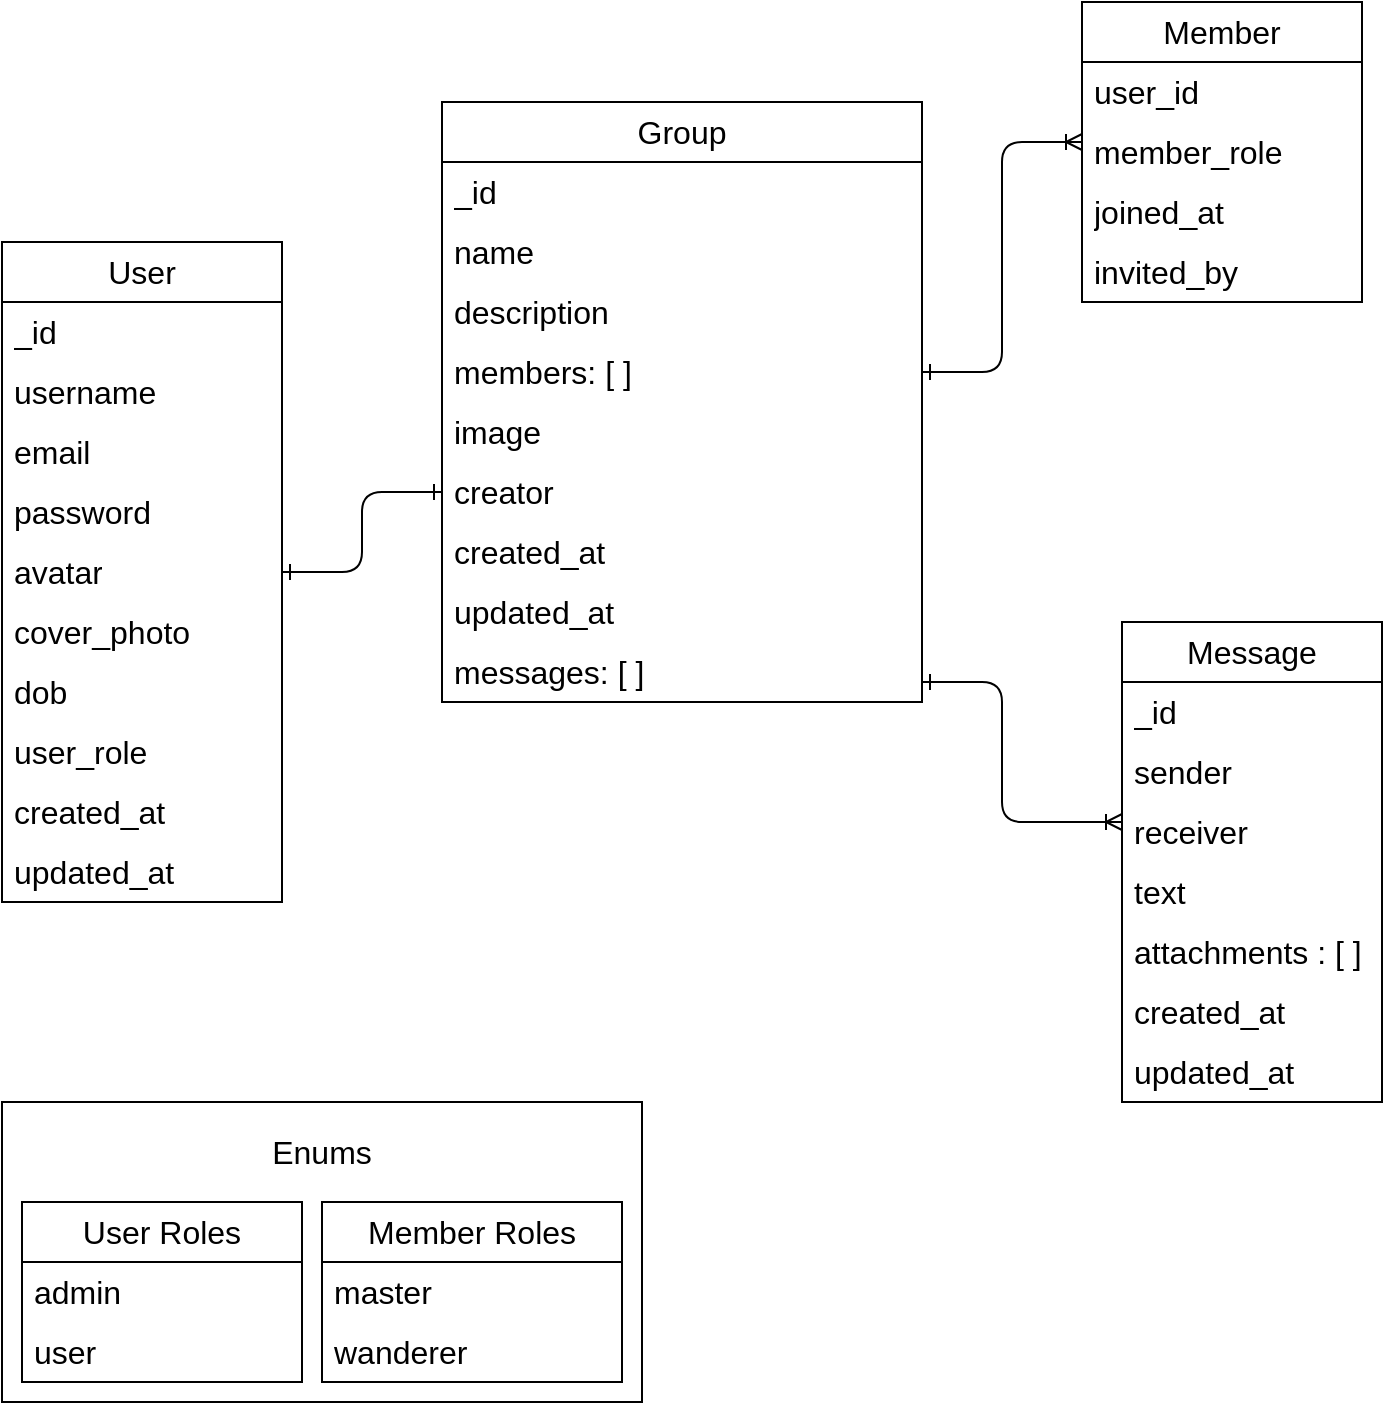 <mxfile>
    <diagram id="PRSHGD-ktHSKCsaDY_uj" name="Page-1">
        <mxGraphModel dx="1320" dy="916" grid="1" gridSize="10" guides="1" tooltips="1" connect="1" arrows="1" fold="1" page="1" pageScale="1" pageWidth="850" pageHeight="1100" math="0" shadow="0">
            <root>
                <mxCell id="0"/>
                <mxCell id="1" parent="0"/>
                <mxCell id="84" style="html=1;fontSize=16;fontColor=default;startArrow=ERone;startFill=0;endArrow=ERone;endFill=0;elbow=vertical;edgeStyle=orthogonalEdgeStyle;" parent="1" source="5" target="76" edge="1">
                    <mxGeometry relative="1" as="geometry"/>
                </mxCell>
                <mxCell id="5" value="User" style="swimlane;fontStyle=0;childLayout=stackLayout;horizontal=1;startSize=30;horizontalStack=0;resizeParent=1;resizeParentMax=0;resizeLast=0;collapsible=1;marginBottom=0;whiteSpace=wrap;html=1;fontSize=16;swimlaneLine=1;" parent="1" vertex="1">
                    <mxGeometry x="20" y="190" width="140" height="330" as="geometry">
                        <mxRectangle x="540" y="150" width="80" height="40" as="alternateBounds"/>
                    </mxGeometry>
                </mxCell>
                <mxCell id="6" value="_id" style="text;strokeColor=none;fillColor=none;align=left;verticalAlign=middle;spacingLeft=4;spacingRight=4;overflow=hidden;points=[[0,0.5],[1,0.5]];portConstraint=eastwest;rotatable=0;whiteSpace=wrap;html=1;fontSize=16;" parent="5" vertex="1">
                    <mxGeometry y="30" width="140" height="30" as="geometry"/>
                </mxCell>
                <mxCell id="25" value="username" style="text;strokeColor=none;fillColor=none;align=left;verticalAlign=middle;spacingLeft=4;spacingRight=4;overflow=hidden;points=[[0,0.5],[1,0.5]];portConstraint=eastwest;rotatable=0;whiteSpace=wrap;html=1;fontSize=16;" parent="5" vertex="1">
                    <mxGeometry y="60" width="140" height="30" as="geometry"/>
                </mxCell>
                <mxCell id="7" value="email" style="text;strokeColor=none;fillColor=none;align=left;verticalAlign=middle;spacingLeft=4;spacingRight=4;overflow=hidden;points=[[0,0.5],[1,0.5]];portConstraint=eastwest;rotatable=0;whiteSpace=wrap;html=1;fontSize=16;" parent="5" vertex="1">
                    <mxGeometry y="90" width="140" height="30" as="geometry"/>
                </mxCell>
                <mxCell id="8" value="password" style="text;strokeColor=none;fillColor=none;align=left;verticalAlign=middle;spacingLeft=4;spacingRight=4;overflow=hidden;points=[[0,0.5],[1,0.5]];portConstraint=eastwest;rotatable=0;whiteSpace=wrap;html=1;fontSize=16;" parent="5" vertex="1">
                    <mxGeometry y="120" width="140" height="30" as="geometry"/>
                </mxCell>
                <mxCell id="11" value="avatar" style="text;strokeColor=none;fillColor=none;align=left;verticalAlign=middle;spacingLeft=4;spacingRight=4;overflow=hidden;points=[[0,0.5],[1,0.5]];portConstraint=eastwest;rotatable=0;whiteSpace=wrap;html=1;fontSize=16;" parent="5" vertex="1">
                    <mxGeometry y="150" width="140" height="30" as="geometry"/>
                </mxCell>
                <mxCell id="31" value="cover_photo" style="text;strokeColor=none;fillColor=none;align=left;verticalAlign=middle;spacingLeft=4;spacingRight=4;overflow=hidden;points=[[0,0.5],[1,0.5]];portConstraint=eastwest;rotatable=0;whiteSpace=wrap;html=1;fontSize=16;" parent="5" vertex="1">
                    <mxGeometry y="180" width="140" height="30" as="geometry"/>
                </mxCell>
                <mxCell id="32" value="dob" style="text;strokeColor=none;fillColor=none;align=left;verticalAlign=middle;spacingLeft=4;spacingRight=4;overflow=hidden;points=[[0,0.5],[1,0.5]];portConstraint=eastwest;rotatable=0;whiteSpace=wrap;html=1;fontSize=16;" parent="5" vertex="1">
                    <mxGeometry y="210" width="140" height="30" as="geometry"/>
                </mxCell>
                <mxCell id="53" value="user_role" style="text;strokeColor=none;fillColor=none;align=left;verticalAlign=middle;spacingLeft=4;spacingRight=4;overflow=hidden;points=[[0,0.5],[1,0.5]];portConstraint=eastwest;rotatable=0;whiteSpace=wrap;html=1;fontSize=16;" parent="5" vertex="1">
                    <mxGeometry y="240" width="140" height="30" as="geometry"/>
                </mxCell>
                <mxCell id="95" value="created_at" style="text;strokeColor=none;fillColor=none;align=left;verticalAlign=middle;spacingLeft=4;spacingRight=4;overflow=hidden;points=[[0,0.5],[1,0.5]];portConstraint=eastwest;rotatable=0;whiteSpace=wrap;html=1;fontSize=16;" parent="5" vertex="1">
                    <mxGeometry y="270" width="140" height="30" as="geometry"/>
                </mxCell>
                <mxCell id="96" value="updated_at" style="text;strokeColor=none;fillColor=none;align=left;verticalAlign=middle;spacingLeft=4;spacingRight=4;overflow=hidden;points=[[0,0.5],[1,0.5]];portConstraint=eastwest;rotatable=0;whiteSpace=wrap;html=1;fontSize=16;" parent="5" vertex="1">
                    <mxGeometry y="300" width="140" height="30" as="geometry"/>
                </mxCell>
                <mxCell id="27" value="Group" style="swimlane;fontStyle=0;childLayout=stackLayout;horizontal=1;startSize=30;horizontalStack=0;resizeParent=1;resizeParentMax=0;resizeLast=0;collapsible=1;marginBottom=0;whiteSpace=wrap;html=1;fontSize=16;" parent="1" vertex="1">
                    <mxGeometry x="240" y="120" width="240" height="300" as="geometry"/>
                </mxCell>
                <mxCell id="28" value="_id" style="text;strokeColor=none;fillColor=none;align=left;verticalAlign=middle;spacingLeft=4;spacingRight=4;overflow=hidden;points=[[0,0.5],[1,0.5]];portConstraint=eastwest;rotatable=0;whiteSpace=wrap;html=1;fontSize=16;" parent="27" vertex="1">
                    <mxGeometry y="30" width="240" height="30" as="geometry"/>
                </mxCell>
                <mxCell id="30" value="name" style="text;strokeColor=none;fillColor=none;align=left;verticalAlign=middle;spacingLeft=4;spacingRight=4;overflow=hidden;points=[[0,0.5],[1,0.5]];portConstraint=eastwest;rotatable=0;whiteSpace=wrap;html=1;fontSize=16;" parent="27" vertex="1">
                    <mxGeometry y="60" width="240" height="30" as="geometry"/>
                </mxCell>
                <mxCell id="107" value="description" style="text;strokeColor=none;fillColor=none;align=left;verticalAlign=middle;spacingLeft=4;spacingRight=4;overflow=hidden;points=[[0,0.5],[1,0.5]];portConstraint=eastwest;rotatable=0;whiteSpace=wrap;html=1;fontSize=16;" parent="27" vertex="1">
                    <mxGeometry y="90" width="240" height="30" as="geometry"/>
                </mxCell>
                <mxCell id="29" value="members: [ ]" style="text;strokeColor=none;fillColor=none;align=left;verticalAlign=middle;spacingLeft=4;spacingRight=4;overflow=hidden;points=[[0,0.5],[1,0.5]];portConstraint=eastwest;rotatable=0;whiteSpace=wrap;html=1;fontSize=16;" parent="27" vertex="1">
                    <mxGeometry y="120" width="240" height="30" as="geometry"/>
                </mxCell>
                <mxCell id="34" value="image" style="text;strokeColor=none;fillColor=none;align=left;verticalAlign=middle;spacingLeft=4;spacingRight=4;overflow=hidden;points=[[0,0.5],[1,0.5]];portConstraint=eastwest;rotatable=0;whiteSpace=wrap;html=1;fontSize=16;" parent="27" vertex="1">
                    <mxGeometry y="150" width="240" height="30" as="geometry"/>
                </mxCell>
                <mxCell id="76" value="creator" style="text;strokeColor=none;fillColor=none;align=left;verticalAlign=middle;spacingLeft=4;spacingRight=4;overflow=hidden;points=[[0,0.5],[1,0.5]];portConstraint=eastwest;rotatable=0;whiteSpace=wrap;html=1;fontSize=16;" parent="27" vertex="1">
                    <mxGeometry y="180" width="240" height="30" as="geometry"/>
                </mxCell>
                <mxCell id="101" value="created_at" style="text;strokeColor=none;fillColor=none;align=left;verticalAlign=middle;spacingLeft=4;spacingRight=4;overflow=hidden;points=[[0,0.5],[1,0.5]];portConstraint=eastwest;rotatable=0;whiteSpace=wrap;html=1;fontSize=16;" parent="27" vertex="1">
                    <mxGeometry y="210" width="240" height="30" as="geometry"/>
                </mxCell>
                <mxCell id="102" value="updated_at" style="text;strokeColor=none;fillColor=none;align=left;verticalAlign=middle;spacingLeft=4;spacingRight=4;overflow=hidden;points=[[0,0.5],[1,0.5]];portConstraint=eastwest;rotatable=0;whiteSpace=wrap;html=1;fontSize=16;" parent="27" vertex="1">
                    <mxGeometry y="240" width="240" height="30" as="geometry"/>
                </mxCell>
                <mxCell id="108" value="messages: [ ]" style="text;strokeColor=none;fillColor=none;align=left;verticalAlign=middle;spacingLeft=4;spacingRight=4;overflow=hidden;points=[[0,0.5],[1,0.5]];portConstraint=eastwest;rotatable=0;whiteSpace=wrap;html=1;fontSize=16;" parent="27" vertex="1">
                    <mxGeometry y="270" width="240" height="30" as="geometry"/>
                </mxCell>
                <mxCell id="61" value="" style="group" parent="1" vertex="1" connectable="0">
                    <mxGeometry x="20" y="620" width="320" height="150" as="geometry"/>
                </mxCell>
                <mxCell id="59" value="" style="group" parent="61" vertex="1" connectable="0">
                    <mxGeometry width="320" height="150" as="geometry"/>
                </mxCell>
                <mxCell id="57" value="" style="rounded=0;whiteSpace=wrap;html=1;fontSize=16;fontColor=default;fillColor=none;" parent="59" vertex="1">
                    <mxGeometry width="320" height="150" as="geometry"/>
                </mxCell>
                <mxCell id="56" value="Enums" style="text;html=1;strokeColor=none;fillColor=none;align=center;verticalAlign=middle;whiteSpace=wrap;rounded=0;fontSize=16;fontColor=default;" parent="59" vertex="1">
                    <mxGeometry x="115" y="10" width="90" height="30" as="geometry"/>
                </mxCell>
                <mxCell id="13" value="Member Roles" style="swimlane;fontStyle=0;childLayout=stackLayout;horizontal=1;startSize=30;horizontalStack=0;resizeParent=1;resizeParentMax=0;resizeLast=0;collapsible=1;marginBottom=0;whiteSpace=wrap;html=1;fontSize=16;swimlaneLine=1;" parent="61" vertex="1">
                    <mxGeometry x="160" y="50" width="150" height="90" as="geometry">
                        <mxRectangle x="540" y="150" width="80" height="40" as="alternateBounds"/>
                    </mxGeometry>
                </mxCell>
                <mxCell id="14" value="master" style="text;strokeColor=none;fillColor=none;align=left;verticalAlign=middle;spacingLeft=4;spacingRight=4;overflow=hidden;points=[[0,0.5],[1,0.5]];portConstraint=eastwest;rotatable=0;whiteSpace=wrap;html=1;fontSize=16;" parent="13" vertex="1">
                    <mxGeometry y="30" width="150" height="30" as="geometry"/>
                </mxCell>
                <mxCell id="26" value="wanderer" style="text;strokeColor=none;fillColor=none;align=left;verticalAlign=middle;spacingLeft=4;spacingRight=4;overflow=hidden;points=[[0,0.5],[1,0.5]];portConstraint=eastwest;rotatable=0;whiteSpace=wrap;html=1;fontSize=16;" parent="13" vertex="1">
                    <mxGeometry y="60" width="150" height="30" as="geometry"/>
                </mxCell>
                <mxCell id="48" value="User Roles" style="swimlane;fontStyle=0;childLayout=stackLayout;horizontal=1;startSize=30;horizontalStack=0;resizeParent=1;resizeParentMax=0;resizeLast=0;collapsible=1;marginBottom=0;whiteSpace=wrap;html=1;fontSize=16;" parent="61" vertex="1">
                    <mxGeometry x="10" y="50" width="140" height="90" as="geometry">
                        <mxRectangle x="-170" y="360" width="120" height="30" as="alternateBounds"/>
                    </mxGeometry>
                </mxCell>
                <mxCell id="52" value="admin" style="text;strokeColor=none;fillColor=none;align=left;verticalAlign=middle;spacingLeft=4;spacingRight=4;overflow=hidden;points=[[0,0.5],[1,0.5]];portConstraint=eastwest;rotatable=0;whiteSpace=wrap;html=1;fontSize=16;" parent="48" vertex="1">
                    <mxGeometry y="30" width="140" height="30" as="geometry"/>
                </mxCell>
                <mxCell id="51" value="user" style="text;strokeColor=none;fillColor=none;align=left;verticalAlign=middle;spacingLeft=4;spacingRight=4;overflow=hidden;points=[[0,0.5],[1,0.5]];portConstraint=eastwest;rotatable=0;whiteSpace=wrap;html=1;fontSize=16;" parent="48" vertex="1">
                    <mxGeometry y="60" width="140" height="30" as="geometry"/>
                </mxCell>
                <mxCell id="67" value="Message" style="swimlane;fontStyle=0;childLayout=stackLayout;horizontal=1;startSize=30;horizontalStack=0;resizeParent=1;resizeParentMax=0;resizeLast=0;collapsible=1;marginBottom=0;whiteSpace=wrap;html=1;fontSize=16;fontColor=default;fillColor=none;" parent="1" vertex="1">
                    <mxGeometry x="580" y="380" width="130" height="240" as="geometry"/>
                </mxCell>
                <mxCell id="68" value="_id" style="text;strokeColor=none;fillColor=none;align=left;verticalAlign=middle;spacingLeft=4;spacingRight=4;overflow=hidden;points=[[0,0.5],[1,0.5]];portConstraint=eastwest;rotatable=0;whiteSpace=wrap;html=1;fontSize=16;fontColor=default;" parent="67" vertex="1">
                    <mxGeometry y="30" width="130" height="30" as="geometry"/>
                </mxCell>
                <mxCell id="69" value="sender" style="text;strokeColor=none;fillColor=none;align=left;verticalAlign=middle;spacingLeft=4;spacingRight=4;overflow=hidden;points=[[0,0.5],[1,0.5]];portConstraint=eastwest;rotatable=0;whiteSpace=wrap;html=1;fontSize=16;fontColor=default;" parent="67" vertex="1">
                    <mxGeometry y="60" width="130" height="30" as="geometry"/>
                </mxCell>
                <mxCell id="70" value="receiver" style="text;strokeColor=none;fillColor=none;align=left;verticalAlign=middle;spacingLeft=4;spacingRight=4;overflow=hidden;points=[[0,0.5],[1,0.5]];portConstraint=eastwest;rotatable=0;whiteSpace=wrap;html=1;fontSize=16;fontColor=default;" parent="67" vertex="1">
                    <mxGeometry y="90" width="130" height="30" as="geometry"/>
                </mxCell>
                <mxCell id="71" value="text" style="text;strokeColor=none;fillColor=none;align=left;verticalAlign=middle;spacingLeft=4;spacingRight=4;overflow=hidden;points=[[0,0.5],[1,0.5]];portConstraint=eastwest;rotatable=0;whiteSpace=wrap;html=1;fontSize=16;fontColor=default;" parent="67" vertex="1">
                    <mxGeometry y="120" width="130" height="30" as="geometry"/>
                </mxCell>
                <mxCell id="104" value="attachments : [ ]" style="text;strokeColor=none;fillColor=none;align=left;verticalAlign=middle;spacingLeft=4;spacingRight=4;overflow=hidden;points=[[0,0.5],[1,0.5]];portConstraint=eastwest;rotatable=0;whiteSpace=wrap;html=1;fontSize=16;fontColor=default;" parent="67" vertex="1">
                    <mxGeometry y="150" width="130" height="30" as="geometry"/>
                </mxCell>
                <mxCell id="93" value="created_at" style="text;strokeColor=none;fillColor=none;align=left;verticalAlign=middle;spacingLeft=4;spacingRight=4;overflow=hidden;points=[[0,0.5],[1,0.5]];portConstraint=eastwest;rotatable=0;whiteSpace=wrap;html=1;fontSize=16;fontColor=default;" parent="67" vertex="1">
                    <mxGeometry y="180" width="130" height="30" as="geometry"/>
                </mxCell>
                <mxCell id="94" value="updated_at" style="text;strokeColor=none;fillColor=none;align=left;verticalAlign=middle;spacingLeft=4;spacingRight=4;overflow=hidden;points=[[0,0.5],[1,0.5]];portConstraint=eastwest;rotatable=0;whiteSpace=wrap;html=1;fontSize=16;fontColor=default;" parent="67" vertex="1">
                    <mxGeometry y="210" width="130" height="30" as="geometry"/>
                </mxCell>
                <mxCell id="92" style="edgeStyle=orthogonalEdgeStyle;rounded=1;sketch=0;jumpStyle=none;jumpSize=15;html=1;fontSize=16;fontColor=default;startArrow=ERoneToMany;startFill=0;endArrow=ERone;endFill=0;elbow=vertical;" parent="1" source="85" target="29" edge="1">
                    <mxGeometry relative="1" as="geometry">
                        <Array as="points">
                            <mxPoint x="520" y="140"/>
                            <mxPoint x="520" y="255"/>
                        </Array>
                        <mxPoint x="500" y="260" as="targetPoint"/>
                    </mxGeometry>
                </mxCell>
                <mxCell id="85" value="Member" style="swimlane;fontStyle=0;childLayout=stackLayout;horizontal=1;startSize=30;horizontalStack=0;resizeParent=1;resizeParentMax=0;resizeLast=0;collapsible=1;marginBottom=0;whiteSpace=wrap;html=1;fontSize=16;fontColor=default;fillColor=none;" parent="1" vertex="1">
                    <mxGeometry x="560" y="70" width="140" height="150" as="geometry"/>
                </mxCell>
                <mxCell id="86" value="user_id" style="text;strokeColor=none;fillColor=none;align=left;verticalAlign=middle;spacingLeft=4;spacingRight=4;overflow=hidden;points=[[0,0.5],[1,0.5]];portConstraint=eastwest;rotatable=0;whiteSpace=wrap;html=1;fontSize=16;fontColor=default;" parent="85" vertex="1">
                    <mxGeometry y="30" width="140" height="30" as="geometry"/>
                </mxCell>
                <mxCell id="87" value="member_role" style="text;strokeColor=none;fillColor=none;align=left;verticalAlign=middle;spacingLeft=4;spacingRight=4;overflow=hidden;points=[[0,0.5],[1,0.5]];portConstraint=eastwest;rotatable=0;whiteSpace=wrap;html=1;fontSize=16;fontColor=default;" parent="85" vertex="1">
                    <mxGeometry y="60" width="140" height="30" as="geometry"/>
                </mxCell>
                <mxCell id="99" value="joined_at" style="text;strokeColor=none;fillColor=none;align=left;verticalAlign=middle;spacingLeft=4;spacingRight=4;overflow=hidden;points=[[0,0.5],[1,0.5]];portConstraint=eastwest;rotatable=0;whiteSpace=wrap;html=1;fontSize=16;fontColor=default;" parent="85" vertex="1">
                    <mxGeometry y="90" width="140" height="30" as="geometry"/>
                </mxCell>
                <mxCell id="103" value="invited_by" style="text;strokeColor=none;fillColor=none;align=left;verticalAlign=middle;spacingLeft=4;spacingRight=4;overflow=hidden;points=[[0,0.5],[1,0.5]];portConstraint=eastwest;rotatable=0;whiteSpace=wrap;html=1;fontSize=16;fontColor=default;" parent="85" vertex="1">
                    <mxGeometry y="120" width="140" height="30" as="geometry"/>
                </mxCell>
                <mxCell id="110" style="edgeStyle=orthogonalEdgeStyle;rounded=1;sketch=0;jumpStyle=none;jumpSize=15;html=1;fontSize=16;fontColor=default;startArrow=ERoneToMany;startFill=0;endArrow=ERone;endFill=0;elbow=vertical;" parent="1" source="67" target="108" edge="1">
                    <mxGeometry relative="1" as="geometry">
                        <Array as="points">
                            <mxPoint x="520" y="480"/>
                            <mxPoint x="520" y="410"/>
                        </Array>
                        <mxPoint x="380" y="595" as="targetPoint"/>
                        <mxPoint x="700" y="380" as="sourcePoint"/>
                    </mxGeometry>
                </mxCell>
            </root>
        </mxGraphModel>
    </diagram>
</mxfile>